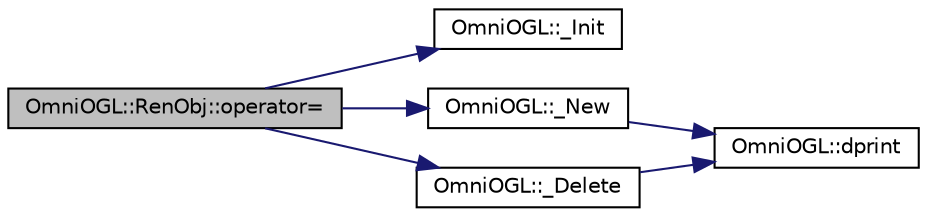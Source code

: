 digraph "OmniOGL::RenObj::operator="
{
  edge [fontname="Helvetica",fontsize="10",labelfontname="Helvetica",labelfontsize="10"];
  node [fontname="Helvetica",fontsize="10",shape=record];
  rankdir="LR";
  Node1 [label="OmniOGL::RenObj::operator=",height=0.2,width=0.4,color="black", fillcolor="grey75", style="filled" fontcolor="black"];
  Node1 -> Node2 [color="midnightblue",fontsize="10",style="solid",fontname="Helvetica"];
  Node2 [label="OmniOGL::_Init",height=0.2,width=0.4,color="black", fillcolor="white", style="filled",URL="$namespace_omni_o_g_l.html#abe5ff24d55002e6ebffb4415d994260a",tooltip="Sets the pointer to the value -1."];
  Node1 -> Node3 [color="midnightblue",fontsize="10",style="solid",fontname="Helvetica"];
  Node3 [label="OmniOGL::_New",height=0.2,width=0.4,color="black", fillcolor="white", style="filled",URL="$namespace_omni_o_g_l.html#a5ab62a62556832433cb089126a643552",tooltip="A wrapper around the new[] keyword. Allocates the desired number of elements to the given pointer..."];
  Node3 -> Node4 [color="midnightblue",fontsize="10",style="solid",fontname="Helvetica"];
  Node4 [label="OmniOGL::dprint",height=0.2,width=0.4,color="black", fillcolor="white", style="filled",URL="$namespace_omni_o_g_l.html#a8f559408c62db097a1a918d7f58f4183",tooltip="A &quot;clone&quot; of the well-known &#39;printf()&#39; function, with the debug routed to the &#39;OutputDebugString()&#39;..."];
  Node1 -> Node5 [color="midnightblue",fontsize="10",style="solid",fontname="Helvetica"];
  Node5 [label="OmniOGL::_Delete",height=0.2,width=0.4,color="black", fillcolor="white", style="filled",URL="$namespace_omni_o_g_l.html#af63946c78a545b22592c173479c9e0e7",tooltip="A wrapper for the delete [] keyword. Always uses delete [], and not delete. para&gt;If #define RECORD_ME..."];
  Node5 -> Node4 [color="midnightblue",fontsize="10",style="solid",fontname="Helvetica"];
}
